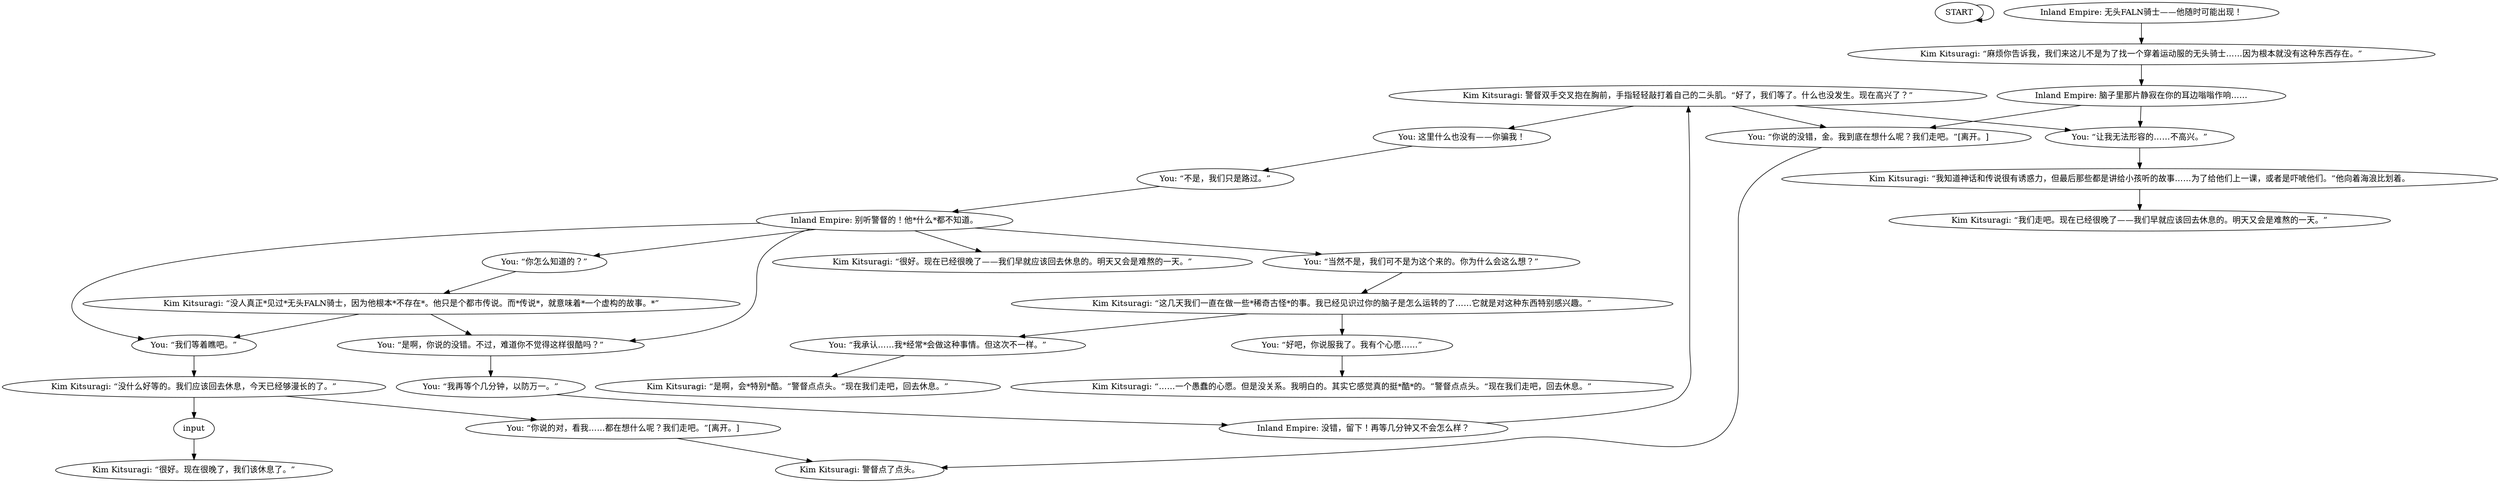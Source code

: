 # CANAL ORB / faln at night
# idiot doom spiral story reaction orb -- the faln rider (not) appearing at the canal at night.
# ==================================================
digraph G {
	  0 [label="START"];
	  1 [label="input"];
	  2 [label="You: “我再等个几分钟，以防万一。”"];
	  3 [label="Kim Kitsuragi: “是啊，会*特别*酷。”警督点点头。“现在我们走吧，回去休息。”"];
	  4 [label="Kim Kitsuragi: “很好。现在已经很晚了——我们早就应该回去休息的。明天又会是难熬的一天。”"];
	  5 [label="You: “不是，我们只是路过。”"];
	  6 [label="Inland Empire: 脑子里那片静寂在你的耳边嗡嗡作响……"];
	  7 [label="Inland Empire: 别听警督的！他*什么*都不知道。"];
	  8 [label="Kim Kitsuragi: “很好。现在很晚了，我们该休息了。”"];
	  9 [label="Inland Empire: 无头FALN骑士——他随时可能出现！"];
	  10 [label="Kim Kitsuragi: “……一个愚蠢的心愿。但是没关系。我明白的。其实它感觉真的挺*酷*的。”警督点点头。“现在我们走吧，回去休息。”"];
	  11 [label="Kim Kitsuragi: “这几天我们一直在做一些*稀奇古怪*的事。我已经见识过你的脑子是怎么运转的了……它就是对这种东西特别感兴趣。”"];
	  12 [label="Kim Kitsuragi: “我知道神话和传说很有诱惑力，但最后那些都是讲给小孩听的故事……为了给他们上一课，或者是吓唬他们。”他向着海浪比划着。"];
	  13 [label="You: “是啊，你说的没错。不过，难道你不觉得这样很酷吗？”"];
	  14 [label="You: “当然不是，我们可不是为这个来的。你为什么会这么想？”"];
	  15 [label="Kim Kitsuragi: “没人真正*见过*无头FALN骑士，因为他根本*不存在*。他只是个都市传说。而*传说*，就意味着*一个虚构的故事。*”"];
	  16 [label="You: “你怎么知道的？”"];
	  17 [label="You: “你说的对，看我……都在想什么呢？我们走吧。”[离开。]"];
	  18 [label="Kim Kitsuragi: “没什么好等的。我们应该回去休息，今天已经够漫长的了。”"];
	  19 [label="You: “你说的没错，金。我到底在想什么呢？我们走吧。”[离开。]"];
	  20 [label="You: 这里什么也没有——你骗我！"];
	  21 [label="Kim Kitsuragi: “麻烦你告诉我，我们来这儿不是为了找一个穿着运动服的无头骑士……因为根本就没有这种东西存在。”"];
	  22 [label="You: “我们等着瞧吧。”"];
	  23 [label="Kim Kitsuragi: 警督双手交叉抱在胸前，手指轻轻敲打着自己的二头肌。“好了，我们等了。什么也没发生。现在高兴了？”"];
	  24 [label="You: “我承认……我*经常*会做这种事情。但这次不一样。”"];
	  25 [label="Kim Kitsuragi: 警督点了点头。"];
	  26 [label="You: “让我无法形容的……不高兴。”"];
	  27 [label="Inland Empire: 没错，留下！再等几分钟又不会怎么样？"];
	  28 [label="Kim Kitsuragi: “我们走吧。现在已经很晚了——我们早就应该回去休息的。明天又会是难熬的一天。”"];
	  29 [label="You: “好吧，你说服我了。我有个心愿……”"];
	  0 -> 0
	  1 -> 8
	  2 -> 27
	  5 -> 7
	  6 -> 26
	  6 -> 19
	  7 -> 4
	  7 -> 13
	  7 -> 14
	  7 -> 16
	  7 -> 22
	  9 -> 21
	  11 -> 24
	  11 -> 29
	  12 -> 28
	  13 -> 2
	  14 -> 11
	  15 -> 13
	  15 -> 22
	  16 -> 15
	  17 -> 25
	  18 -> 1
	  18 -> 17
	  19 -> 25
	  20 -> 5
	  21 -> 6
	  22 -> 18
	  23 -> 26
	  23 -> 19
	  23 -> 20
	  24 -> 3
	  26 -> 12
	  27 -> 23
	  29 -> 10
}

